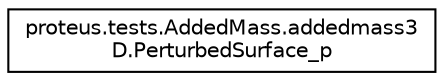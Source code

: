 digraph "Graphical Class Hierarchy"
{
 // LATEX_PDF_SIZE
  edge [fontname="Helvetica",fontsize="10",labelfontname="Helvetica",labelfontsize="10"];
  node [fontname="Helvetica",fontsize="10",shape=record];
  rankdir="LR";
  Node0 [label="proteus.tests.AddedMass.addedmass3\lD.PerturbedSurface_p",height=0.2,width=0.4,color="black", fillcolor="white", style="filled",URL="$dd/dbf/classproteus_1_1tests_1_1AddedMass_1_1addedmass3D_1_1PerturbedSurface__p.html",tooltip=" "];
}
